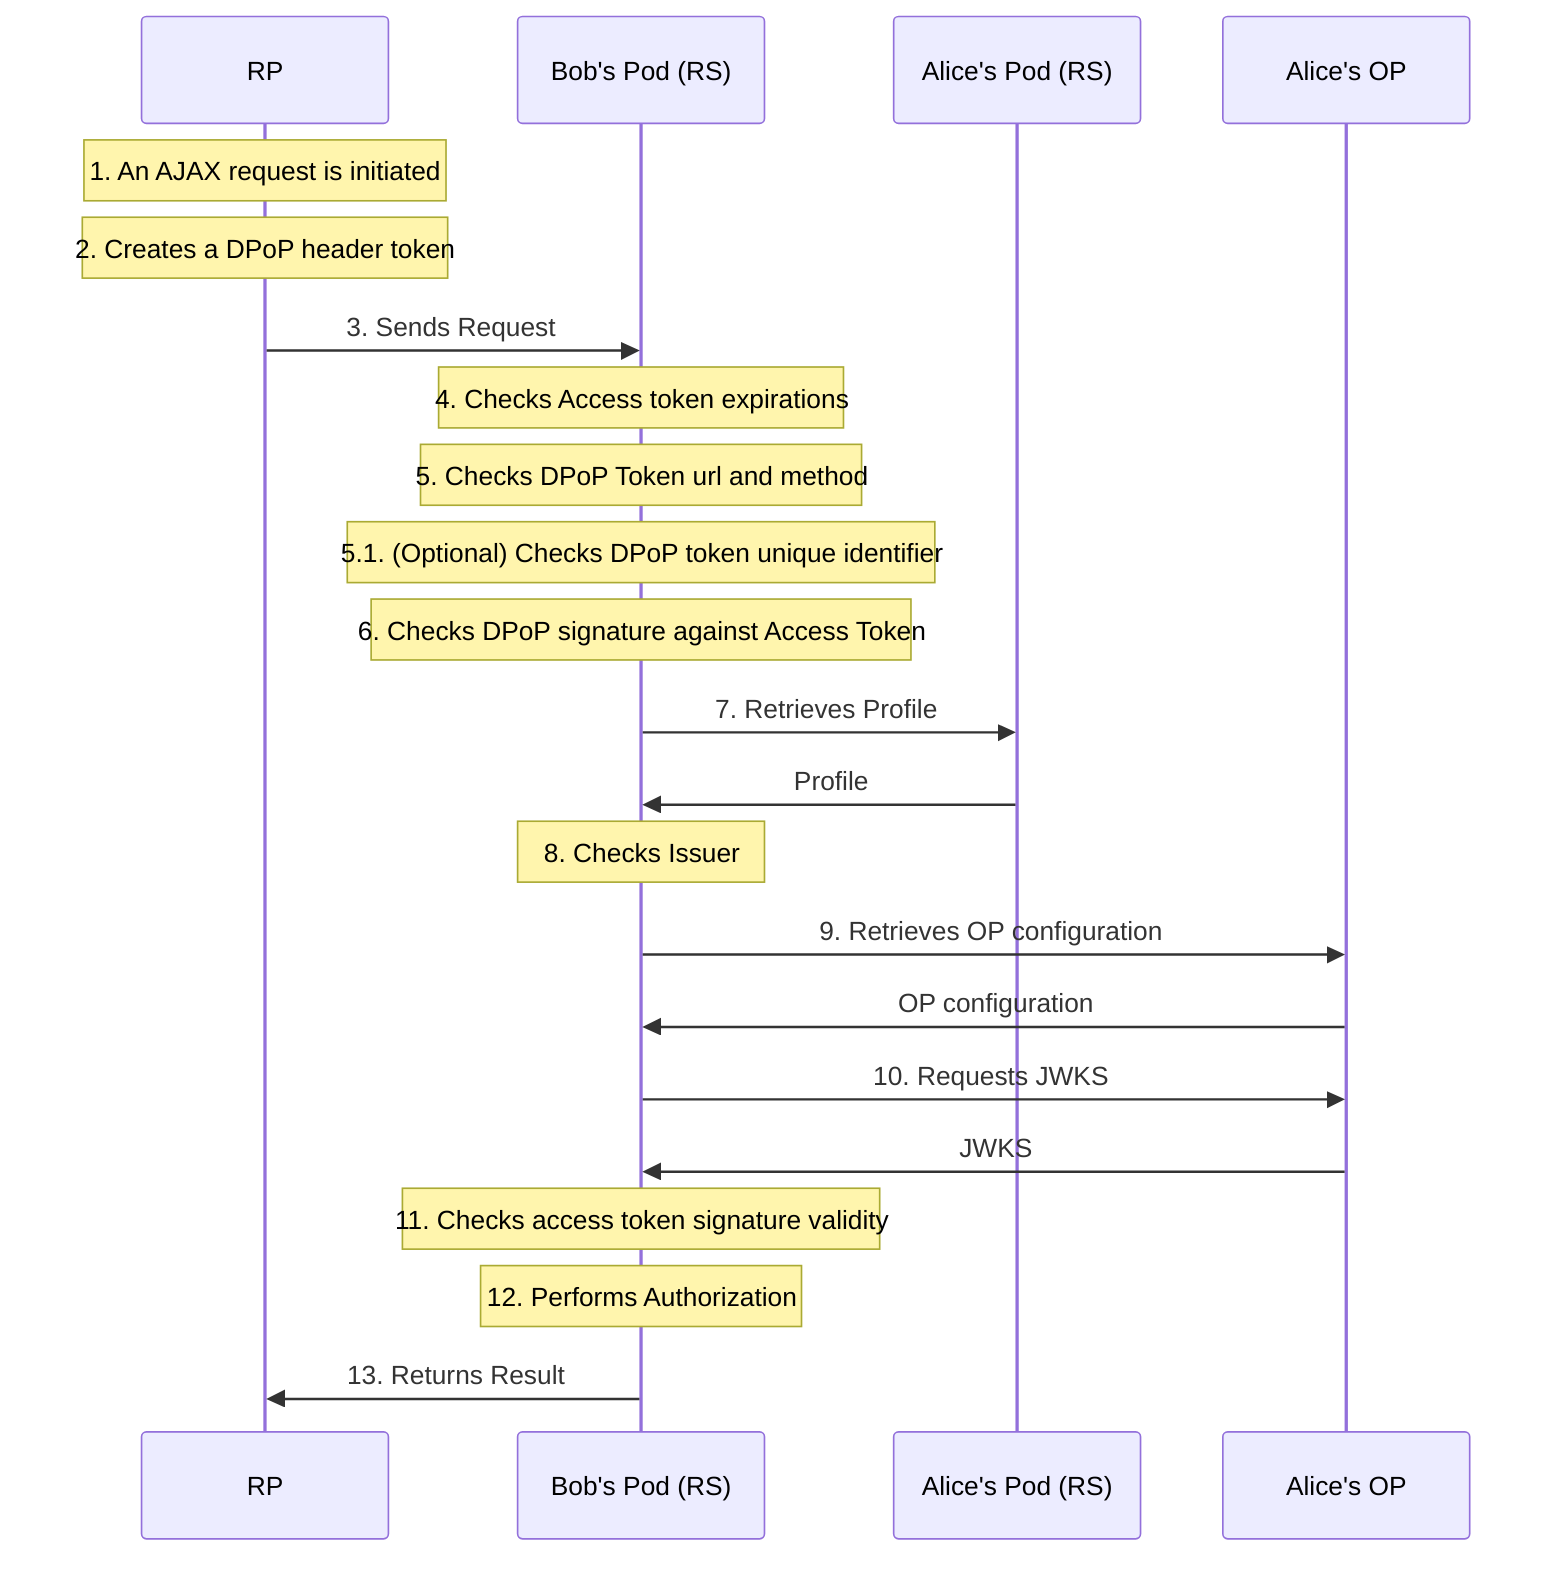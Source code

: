 sequenceDiagram
    note over RP: 1. An AJAX request is initiated
    note over RP: 2. Creates a DPoP header token
    RP->>Bob's Pod (RS): 3. Sends Request
    note over Bob's Pod (RS): 4. Checks Access token expirations
    note over Bob's Pod (RS): 5. Checks DPoP Token url and method
    note over Bob's Pod (RS): 5.1. (Optional) Checks DPoP token unique identifier
    note over Bob's Pod (RS): 6. Checks DPoP signature against Access Token
    Bob's Pod (RS)->>Alice's Pod (RS): 7. Retrieves Profile
    Alice's Pod (RS)->>Bob's Pod (RS): Profile
    note over Bob's Pod (RS): 8. Checks Issuer
    Bob's Pod (RS)->>Alice's OP: 9. Retrieves OP configuration
    Alice's OP->>Bob's Pod (RS): OP configuration
    Bob's Pod (RS)->>Alice's OP: 10. Requests JWKS
    Alice's OP->>Bob's Pod (RS): JWKS
    note over Bob's Pod (RS): 11. Checks access token signature validity
    note over Bob's Pod (RS): 12. Performs Authorization
    Bob's Pod (RS)->>RP: 13. Returns Result